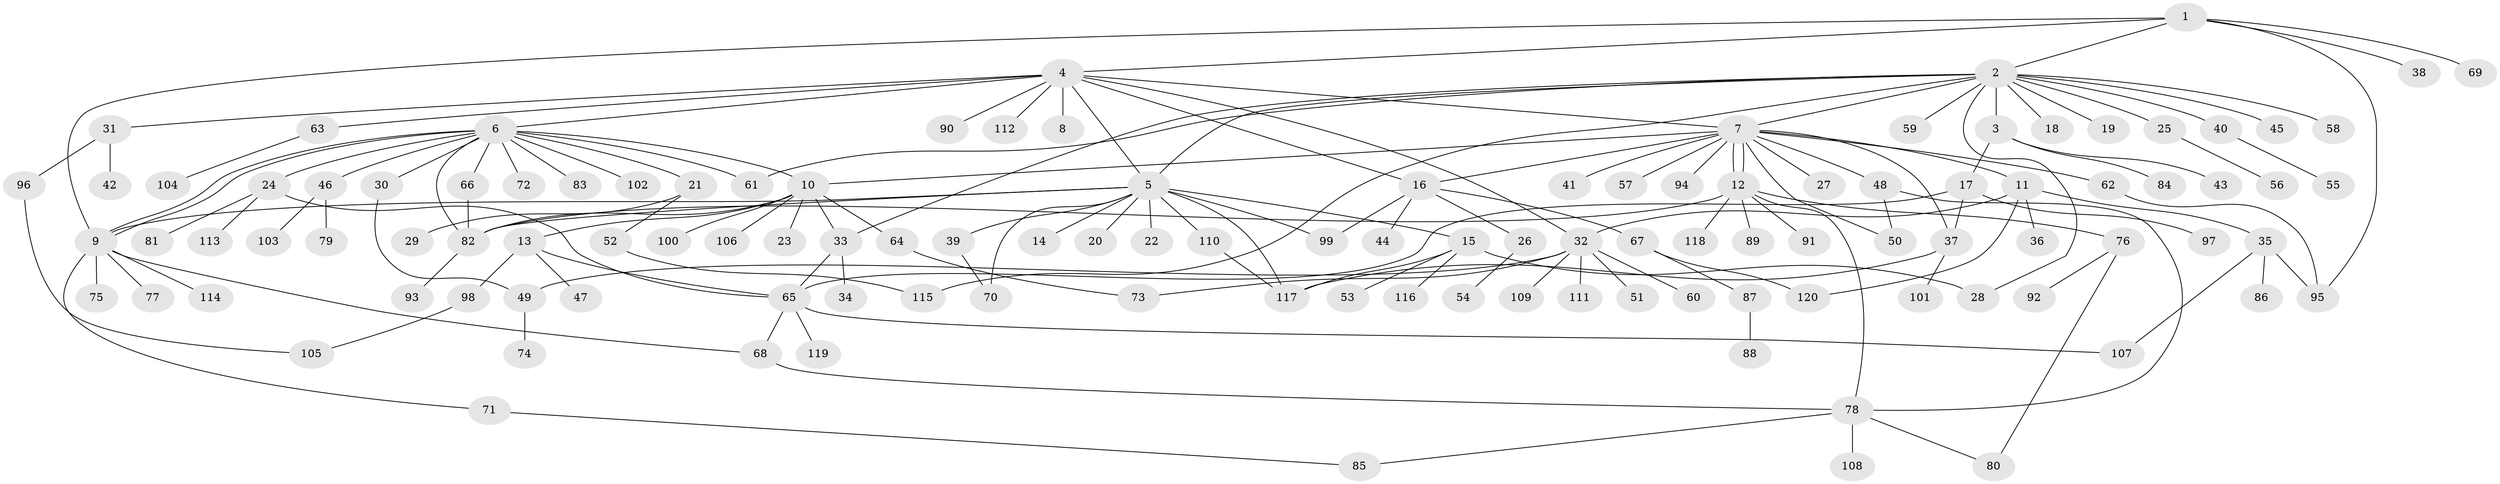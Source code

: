 // coarse degree distribution, {7: 0.03333333333333333, 15: 0.011111111111111112, 3: 0.08888888888888889, 10: 0.011111111111111112, 14: 0.022222222222222223, 13: 0.011111111111111112, 1: 0.5444444444444444, 8: 0.011111111111111112, 12: 0.011111111111111112, 5: 0.011111111111111112, 9: 0.011111111111111112, 6: 0.03333333333333333, 2: 0.2}
// Generated by graph-tools (version 1.1) at 2025/41/03/06/25 10:41:52]
// undirected, 120 vertices, 158 edges
graph export_dot {
graph [start="1"]
  node [color=gray90,style=filled];
  1;
  2;
  3;
  4;
  5;
  6;
  7;
  8;
  9;
  10;
  11;
  12;
  13;
  14;
  15;
  16;
  17;
  18;
  19;
  20;
  21;
  22;
  23;
  24;
  25;
  26;
  27;
  28;
  29;
  30;
  31;
  32;
  33;
  34;
  35;
  36;
  37;
  38;
  39;
  40;
  41;
  42;
  43;
  44;
  45;
  46;
  47;
  48;
  49;
  50;
  51;
  52;
  53;
  54;
  55;
  56;
  57;
  58;
  59;
  60;
  61;
  62;
  63;
  64;
  65;
  66;
  67;
  68;
  69;
  70;
  71;
  72;
  73;
  74;
  75;
  76;
  77;
  78;
  79;
  80;
  81;
  82;
  83;
  84;
  85;
  86;
  87;
  88;
  89;
  90;
  91;
  92;
  93;
  94;
  95;
  96;
  97;
  98;
  99;
  100;
  101;
  102;
  103;
  104;
  105;
  106;
  107;
  108;
  109;
  110;
  111;
  112;
  113;
  114;
  115;
  116;
  117;
  118;
  119;
  120;
  1 -- 2;
  1 -- 4;
  1 -- 9;
  1 -- 38;
  1 -- 69;
  1 -- 95;
  2 -- 3;
  2 -- 5;
  2 -- 7;
  2 -- 18;
  2 -- 19;
  2 -- 25;
  2 -- 28;
  2 -- 33;
  2 -- 40;
  2 -- 45;
  2 -- 58;
  2 -- 59;
  2 -- 61;
  2 -- 115;
  3 -- 17;
  3 -- 43;
  3 -- 84;
  4 -- 5;
  4 -- 6;
  4 -- 7;
  4 -- 8;
  4 -- 16;
  4 -- 31;
  4 -- 32;
  4 -- 63;
  4 -- 90;
  4 -- 112;
  5 -- 9;
  5 -- 14;
  5 -- 15;
  5 -- 20;
  5 -- 22;
  5 -- 39;
  5 -- 70;
  5 -- 82;
  5 -- 99;
  5 -- 110;
  5 -- 117;
  6 -- 9;
  6 -- 9;
  6 -- 10;
  6 -- 21;
  6 -- 24;
  6 -- 30;
  6 -- 46;
  6 -- 61;
  6 -- 66;
  6 -- 72;
  6 -- 82;
  6 -- 83;
  6 -- 102;
  7 -- 10;
  7 -- 11;
  7 -- 12;
  7 -- 12;
  7 -- 16;
  7 -- 27;
  7 -- 37;
  7 -- 41;
  7 -- 48;
  7 -- 50;
  7 -- 57;
  7 -- 62;
  7 -- 94;
  9 -- 68;
  9 -- 71;
  9 -- 75;
  9 -- 77;
  9 -- 114;
  10 -- 13;
  10 -- 23;
  10 -- 33;
  10 -- 64;
  10 -- 82;
  10 -- 100;
  10 -- 106;
  11 -- 32;
  11 -- 35;
  11 -- 36;
  11 -- 120;
  12 -- 76;
  12 -- 78;
  12 -- 82;
  12 -- 89;
  12 -- 91;
  12 -- 118;
  13 -- 47;
  13 -- 65;
  13 -- 98;
  15 -- 28;
  15 -- 53;
  15 -- 116;
  15 -- 117;
  16 -- 26;
  16 -- 44;
  16 -- 67;
  16 -- 99;
  17 -- 37;
  17 -- 65;
  17 -- 97;
  21 -- 29;
  21 -- 52;
  24 -- 65;
  24 -- 81;
  24 -- 113;
  25 -- 56;
  26 -- 54;
  30 -- 49;
  31 -- 42;
  31 -- 96;
  32 -- 49;
  32 -- 51;
  32 -- 60;
  32 -- 73;
  32 -- 109;
  32 -- 111;
  33 -- 34;
  33 -- 65;
  35 -- 86;
  35 -- 95;
  35 -- 107;
  37 -- 101;
  37 -- 117;
  39 -- 70;
  40 -- 55;
  46 -- 79;
  46 -- 103;
  48 -- 50;
  48 -- 78;
  49 -- 74;
  52 -- 115;
  62 -- 95;
  63 -- 104;
  64 -- 73;
  65 -- 68;
  65 -- 107;
  65 -- 119;
  66 -- 82;
  67 -- 87;
  67 -- 120;
  68 -- 78;
  71 -- 85;
  76 -- 80;
  76 -- 92;
  78 -- 80;
  78 -- 85;
  78 -- 108;
  82 -- 93;
  87 -- 88;
  96 -- 105;
  98 -- 105;
  110 -- 117;
}
